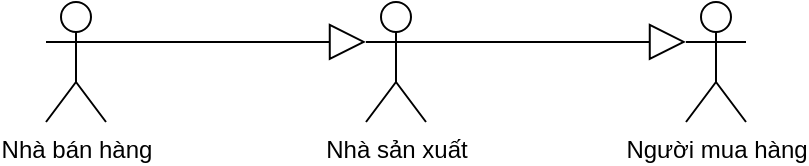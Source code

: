 <mxfile version="19.0.3" type="device"><diagram name="Page-1" id="c4acf3e9-155e-7222-9cf6-157b1a14988f"><mxGraphModel dx="1355" dy="878" grid="1" gridSize="10" guides="1" tooltips="1" connect="1" arrows="1" fold="1" page="1" pageScale="1" pageWidth="850" pageHeight="1100" background="none" math="0" shadow="0"><root><mxCell id="0"/><mxCell id="1" parent="0"/><mxCell id="2c9CMNVZW2DWR88EcKGG-7" value="" style="group" parent="1" vertex="1" connectable="0"><mxGeometry x="250" y="40" width="350" height="60" as="geometry"/></mxCell><mxCell id="-AsYo2AX2g9l1jrBrxLG-2" value="Người mua hàng" style="shape=umlActor;verticalLabelPosition=bottom;verticalAlign=top;html=1;" parent="2c9CMNVZW2DWR88EcKGG-7" vertex="1"><mxGeometry x="320" width="30" height="60" as="geometry"/></mxCell><mxCell id="-AsYo2AX2g9l1jrBrxLG-3" value="Nhà sản xuất" style="shape=umlActor;verticalLabelPosition=bottom;verticalAlign=top;html=1;" parent="2c9CMNVZW2DWR88EcKGG-7" vertex="1"><mxGeometry x="160" width="30" height="60" as="geometry"/></mxCell><mxCell id="-AsYo2AX2g9l1jrBrxLG-7" value="" style="endArrow=block;endSize=16;endFill=0;html=1;rounded=0;exitX=1;exitY=0.333;exitDx=0;exitDy=0;exitPerimeter=0;entryX=0;entryY=0.333;entryDx=0;entryDy=0;entryPerimeter=0;" parent="2c9CMNVZW2DWR88EcKGG-7" source="-AsYo2AX2g9l1jrBrxLG-3" target="-AsYo2AX2g9l1jrBrxLG-2" edge="1"><mxGeometry width="160" relative="1" as="geometry"><mxPoint x="160" y="360" as="sourcePoint"/><mxPoint x="120" y="160" as="targetPoint"/></mxGeometry></mxCell><mxCell id="b4nAmhKaLt5Y2Szetkr8-7" value="Nhà bán hàng" style="shape=umlActor;verticalLabelPosition=bottom;verticalAlign=top;html=1;" parent="2c9CMNVZW2DWR88EcKGG-7" vertex="1"><mxGeometry width="30" height="60" as="geometry"/></mxCell><mxCell id="b4nAmhKaLt5Y2Szetkr8-9" value="" style="endArrow=block;endSize=16;endFill=0;html=1;rounded=0;exitX=1;exitY=0.333;exitDx=0;exitDy=0;exitPerimeter=0;entryX=0;entryY=0.333;entryDx=0;entryDy=0;entryPerimeter=0;" parent="2c9CMNVZW2DWR88EcKGG-7" source="b4nAmhKaLt5Y2Szetkr8-7" target="-AsYo2AX2g9l1jrBrxLG-3" edge="1"><mxGeometry width="160" relative="1" as="geometry"><mxPoint x="200" y="30" as="sourcePoint"/><mxPoint x="330" y="30" as="targetPoint"/><Array as="points"><mxPoint x="130" y="20"/></Array></mxGeometry></mxCell></root></mxGraphModel></diagram></mxfile>